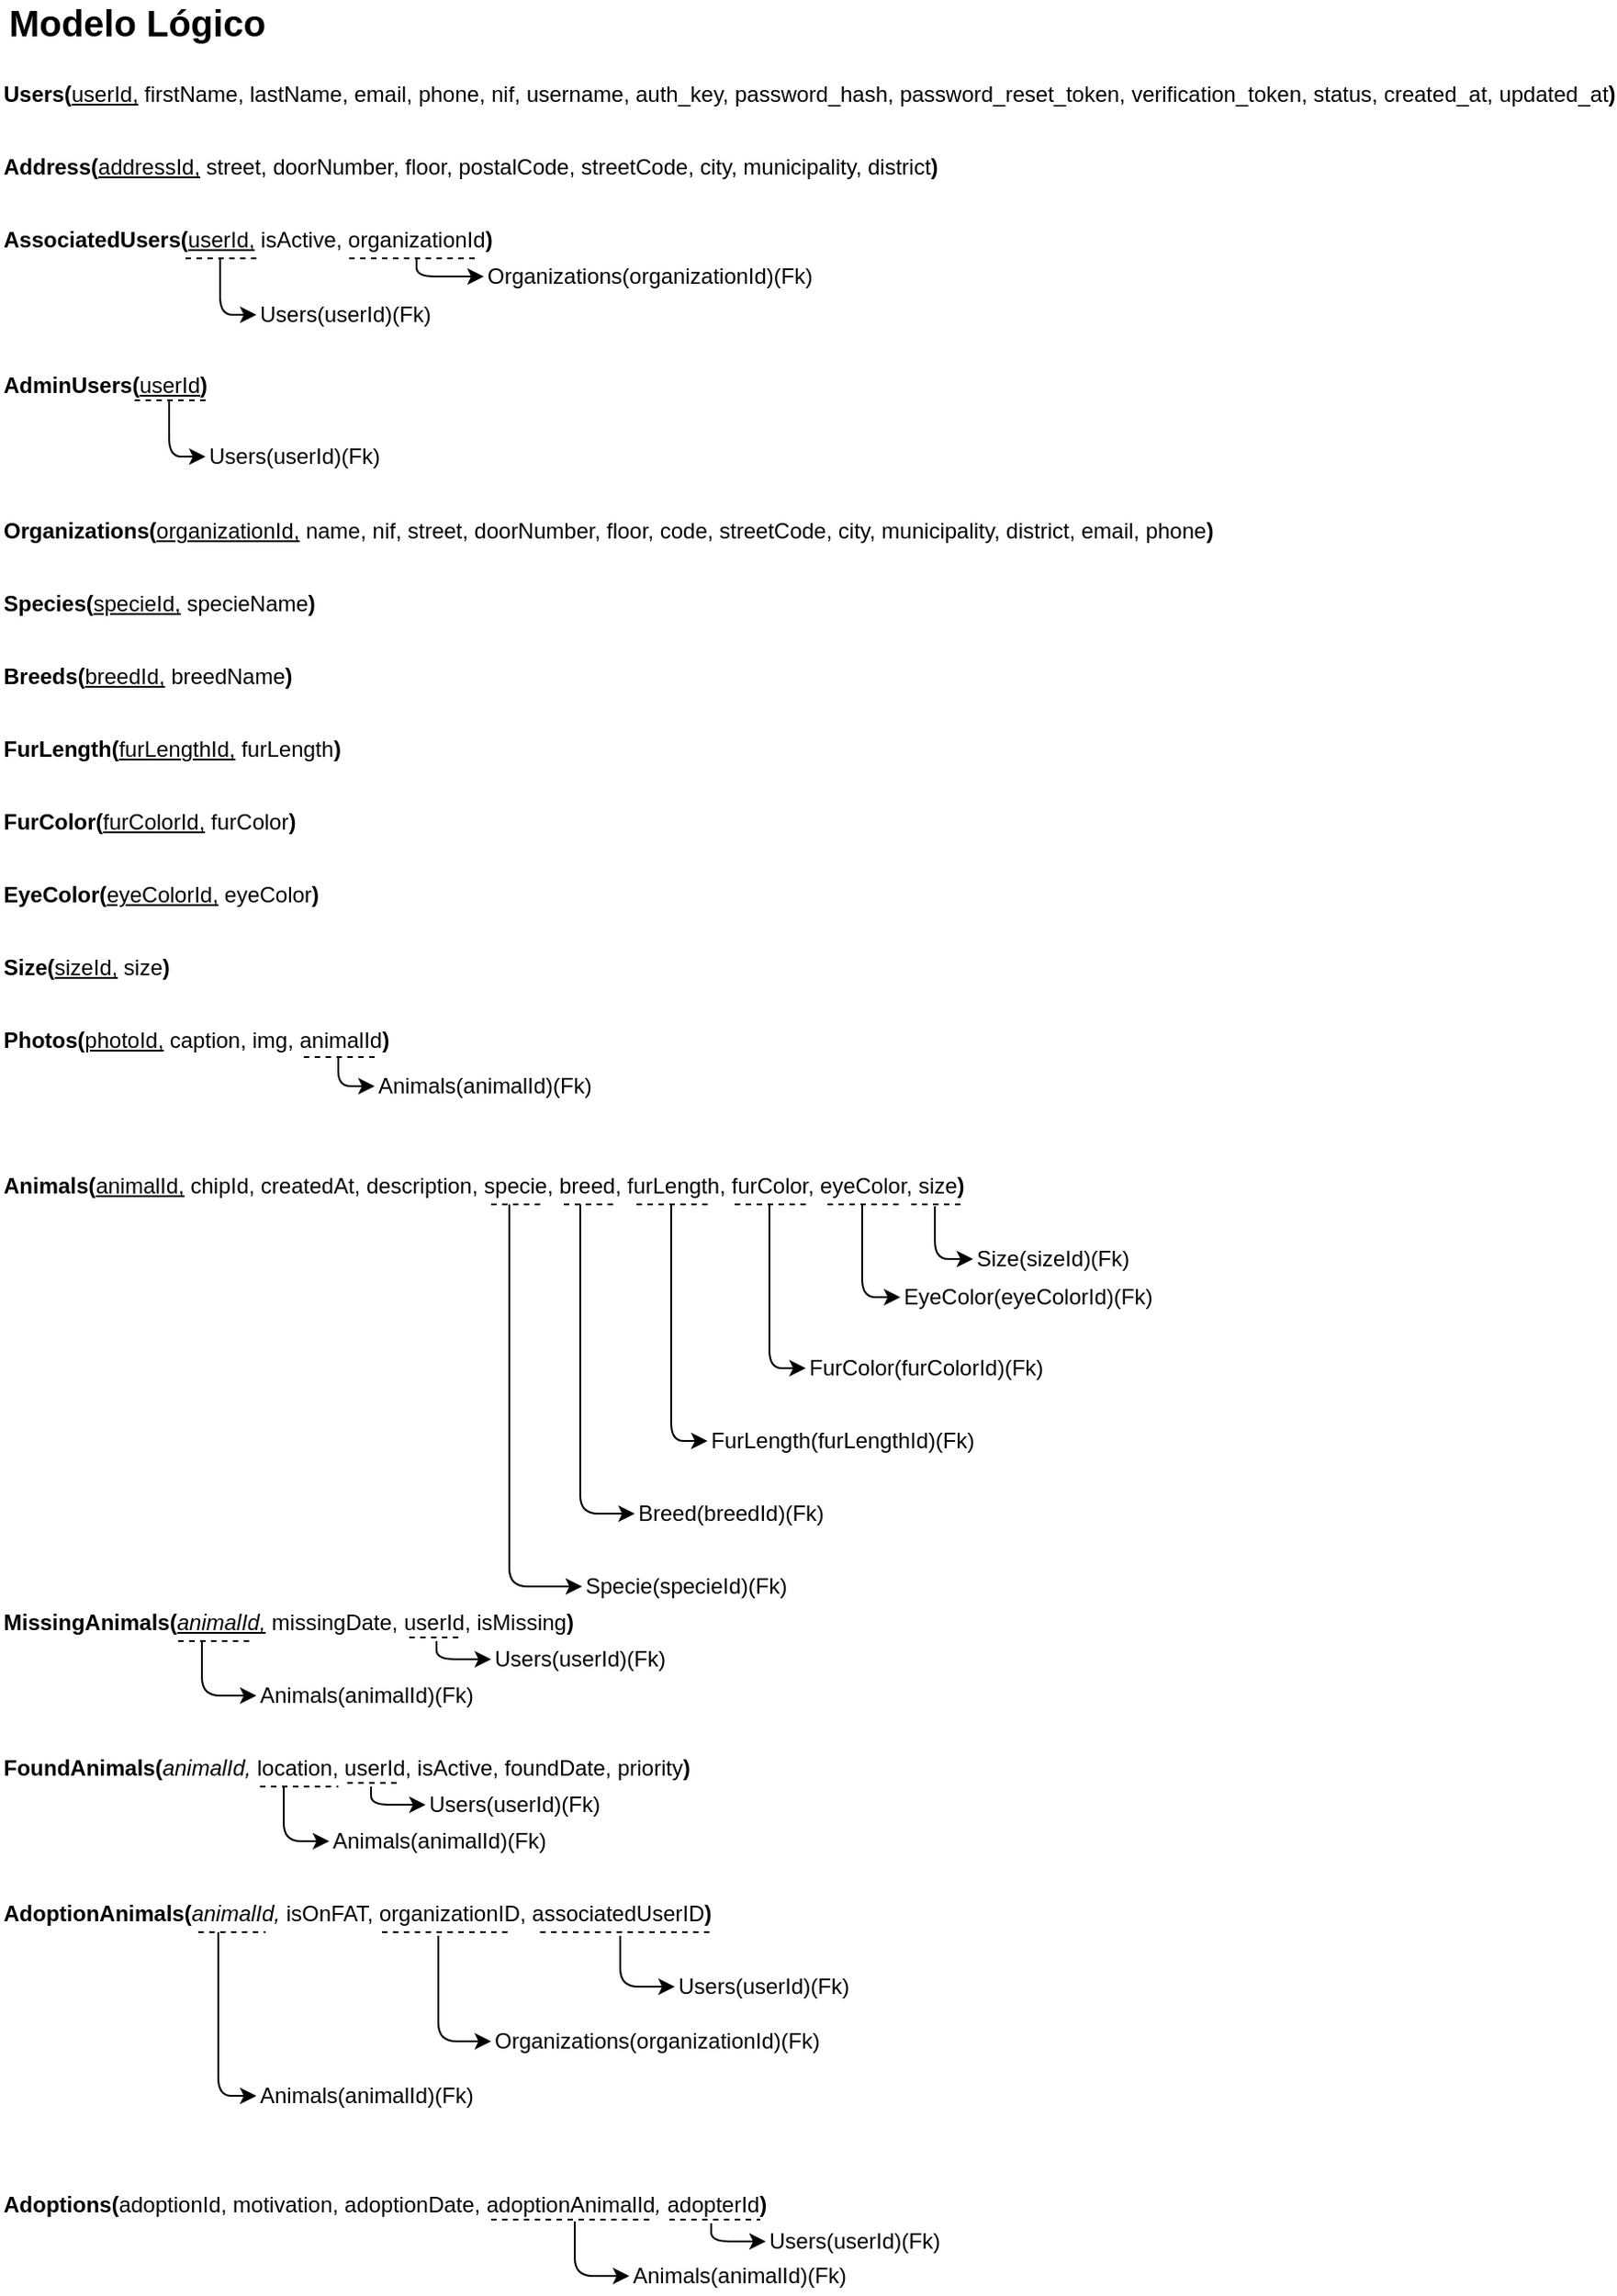 <mxfile version="13.8.6" type="github">
  <diagram id="GfHvBRDyiS6jTgqCynyz" name="Page-1">
    <mxGraphModel dx="1422" dy="776" grid="1" gridSize="10" guides="1" tooltips="1" connect="1" arrows="1" fold="1" page="1" pageScale="1" pageWidth="827" pageHeight="1169" math="0" shadow="0">
      <root>
        <mxCell id="0" />
        <mxCell id="1" parent="0" />
        <mxCell id="PWocoFGBxg9T5XWIW6W9-1" value="Modelo Lógico" style="text;html=1;strokeColor=none;fillColor=none;align=center;verticalAlign=middle;rounded=0;fontStyle=1;fontSize=20;" parent="1" vertex="1">
          <mxGeometry x="40" y="20" width="150" height="20" as="geometry" />
        </mxCell>
        <mxCell id="PWocoFGBxg9T5XWIW6W9-2" value="&lt;b&gt;Users(&lt;/b&gt;&lt;u&gt;userId,&lt;/u&gt;&amp;nbsp;firstName, lastName, email, phone, nif, username, auth_key, password_hash, password_reset_token, verification_token, status, created_at, updated_at&lt;b&gt;)&lt;/b&gt;" style="text;html=1;strokeColor=none;fillColor=none;align=left;verticalAlign=middle;rounded=0;" parent="1" vertex="1">
          <mxGeometry x="40" y="60" width="190" height="20" as="geometry" />
        </mxCell>
        <mxCell id="PWocoFGBxg9T5XWIW6W9-3" value="&lt;div&gt;&lt;b&gt;Organizations(&lt;/b&gt;&lt;u&gt;organizationId,&lt;/u&gt;&lt;span&gt;&amp;nbsp;name, nif, street, doorNumber, floor, code, streetCode, city, municipality, district, email, phone&lt;/span&gt;&lt;b&gt;)&lt;/b&gt;&lt;/div&gt;" style="text;html=1;strokeColor=none;fillColor=none;align=left;verticalAlign=middle;rounded=0;" parent="1" vertex="1">
          <mxGeometry x="40" y="300" width="40" height="20" as="geometry" />
        </mxCell>
        <mxCell id="PWocoFGBxg9T5XWIW6W9-4" value="&lt;b&gt;Animals(&lt;/b&gt;&lt;u&gt;animalId,&lt;/u&gt;&amp;nbsp;chipId, createdAt, description, specie, breed, furLength, furColor, eyeColor, size&lt;b&gt;)&lt;/b&gt;" style="text;html=1;strokeColor=none;fillColor=none;align=left;verticalAlign=middle;rounded=0;" parent="1" vertex="1">
          <mxGeometry x="40" y="660" width="40" height="20" as="geometry" />
        </mxCell>
        <mxCell id="PWocoFGBxg9T5XWIW6W9-9" value="" style="group" parent="1" vertex="1" connectable="0">
          <mxGeometry x="40" y="980" width="181" height="49" as="geometry" />
        </mxCell>
        <mxCell id="PWocoFGBxg9T5XWIW6W9-10" value="&lt;b&gt;FoundAnimals(&lt;/b&gt;&lt;i&gt;animalId,&lt;/i&gt;&amp;nbsp;location, userId, isActive, foundDate, priority&lt;b&gt;)&lt;/b&gt;" style="text;html=1;strokeColor=none;fillColor=none;align=left;verticalAlign=middle;rounded=0;" parent="PWocoFGBxg9T5XWIW6W9-9" vertex="1">
          <mxGeometry width="40" height="20" as="geometry" />
        </mxCell>
        <mxCell id="PWocoFGBxg9T5XWIW6W9-11" value="" style="endArrow=classic;html=1;edgeStyle=orthogonalEdgeStyle;entryX=0;entryY=0.5;entryDx=0;entryDy=0;" parent="PWocoFGBxg9T5XWIW6W9-9" target="PWocoFGBxg9T5XWIW6W9-17" edge="1">
          <mxGeometry width="50" height="50" relative="1" as="geometry">
            <mxPoint x="156" y="20" as="sourcePoint" />
            <mxPoint x="200" y="30" as="targetPoint" />
            <Array as="points">
              <mxPoint x="156" y="50" />
            </Array>
          </mxGeometry>
        </mxCell>
        <mxCell id="PWocoFGBxg9T5XWIW6W9-12" value="" style="endArrow=none;dashed=1;html=1;strokeWidth=1;" parent="PWocoFGBxg9T5XWIW6W9-9" edge="1">
          <mxGeometry width="50" height="50" relative="1" as="geometry">
            <mxPoint x="143" y="20" as="sourcePoint" />
            <mxPoint x="186" y="20" as="targetPoint" />
          </mxGeometry>
        </mxCell>
        <mxCell id="PWocoFGBxg9T5XWIW6W9-13" value="" style="group" parent="1" vertex="1" connectable="0">
          <mxGeometry x="40" y="1060" width="181" height="49" as="geometry" />
        </mxCell>
        <mxCell id="PWocoFGBxg9T5XWIW6W9-14" value="&lt;b&gt;AdoptionAnimals(&lt;/b&gt;&lt;i&gt;animalId,&lt;/i&gt;&amp;nbsp;isOnFAT, organizationID, associatedUserID&lt;b&gt;)&lt;/b&gt;" style="text;html=1;strokeColor=none;fillColor=none;align=left;verticalAlign=middle;rounded=0;" parent="PWocoFGBxg9T5XWIW6W9-13" vertex="1">
          <mxGeometry width="40" height="20" as="geometry" />
        </mxCell>
        <mxCell id="PWocoFGBxg9T5XWIW6W9-15" value="" style="endArrow=classic;html=1;edgeStyle=orthogonalEdgeStyle;entryX=0;entryY=0.5;entryDx=0;entryDy=0;" parent="PWocoFGBxg9T5XWIW6W9-13" target="PWocoFGBxg9T5XWIW6W9-25" edge="1">
          <mxGeometry width="50" height="50" relative="1" as="geometry">
            <mxPoint x="120" y="20" as="sourcePoint" />
            <mxPoint x="150" y="40" as="targetPoint" />
            <Array as="points">
              <mxPoint x="120" y="110" />
            </Array>
          </mxGeometry>
        </mxCell>
        <mxCell id="PWocoFGBxg9T5XWIW6W9-16" value="" style="endArrow=none;dashed=1;html=1;strokeWidth=1;" parent="PWocoFGBxg9T5XWIW6W9-13" edge="1">
          <mxGeometry width="50" height="50" relative="1" as="geometry">
            <mxPoint x="109" y="20" as="sourcePoint" />
            <mxPoint x="146" y="20" as="targetPoint" />
          </mxGeometry>
        </mxCell>
        <mxCell id="PWocoFGBxg9T5XWIW6W9-17" value="Animals(animalId)(Fk)" style="text;html=1;strokeColor=none;fillColor=none;align=left;verticalAlign=middle;rounded=0;" parent="1" vertex="1">
          <mxGeometry x="221" y="1020" width="40" height="20" as="geometry" />
        </mxCell>
        <mxCell id="PWocoFGBxg9T5XWIW6W9-18" value="" style="endArrow=none;dashed=1;html=1;strokeWidth=1;" parent="1" edge="1">
          <mxGeometry width="50" height="50" relative="1" as="geometry">
            <mxPoint x="265" y="918" as="sourcePoint" />
            <mxPoint x="295" y="918" as="targetPoint" />
          </mxGeometry>
        </mxCell>
        <mxCell id="PWocoFGBxg9T5XWIW6W9-19" value="" style="endArrow=classic;html=1;strokeWidth=1;entryX=0;entryY=0.5;entryDx=0;entryDy=0;" parent="1" target="PWocoFGBxg9T5XWIW6W9-8" edge="1">
          <mxGeometry width="50" height="50" relative="1" as="geometry">
            <mxPoint x="151" y="920" as="sourcePoint" />
            <mxPoint x="231" y="1020" as="targetPoint" />
            <Array as="points">
              <mxPoint x="151" y="950" />
            </Array>
          </mxGeometry>
        </mxCell>
        <mxCell id="PWocoFGBxg9T5XWIW6W9-20" value="" style="endArrow=classic;html=1;strokeWidth=1;entryX=0;entryY=0.5;entryDx=0;entryDy=0;" parent="1" edge="1">
          <mxGeometry width="50" height="50" relative="1" as="geometry">
            <mxPoint x="280" y="920" as="sourcePoint" />
            <mxPoint x="310" y="930" as="targetPoint" />
            <Array as="points">
              <mxPoint x="280" y="930" />
            </Array>
          </mxGeometry>
        </mxCell>
        <mxCell id="PWocoFGBxg9T5XWIW6W9-21" value="Users(userId)(Fk)" style="text;html=1;strokeColor=none;fillColor=none;align=left;verticalAlign=middle;rounded=0;" parent="1" vertex="1">
          <mxGeometry x="310" y="920" width="40" height="20" as="geometry" />
        </mxCell>
        <mxCell id="PWocoFGBxg9T5XWIW6W9-22" value="" style="endArrow=none;dashed=1;html=1;strokeWidth=1;" parent="1" edge="1">
          <mxGeometry width="50" height="50" relative="1" as="geometry">
            <mxPoint x="231" y="998" as="sourcePoint" />
            <mxPoint x="261" y="998" as="targetPoint" />
          </mxGeometry>
        </mxCell>
        <mxCell id="PWocoFGBxg9T5XWIW6W9-23" value="" style="endArrow=classic;html=1;strokeWidth=1;entryX=0;entryY=0.5;entryDx=0;entryDy=0;" parent="1" target="PWocoFGBxg9T5XWIW6W9-24" edge="1">
          <mxGeometry width="50" height="50" relative="1" as="geometry">
            <mxPoint x="244" y="1000" as="sourcePoint" />
            <mxPoint x="204" y="1100" as="targetPoint" />
            <Array as="points">
              <mxPoint x="244" y="1010" />
            </Array>
          </mxGeometry>
        </mxCell>
        <mxCell id="PWocoFGBxg9T5XWIW6W9-24" value="Users(userId)(Fk)" style="text;html=1;strokeColor=none;fillColor=none;align=left;verticalAlign=middle;rounded=0;" parent="1" vertex="1">
          <mxGeometry x="274" y="1000" width="40" height="20" as="geometry" />
        </mxCell>
        <mxCell id="PWocoFGBxg9T5XWIW6W9-25" value="Animals(animalId)(Fk)" style="text;html=1;strokeColor=none;fillColor=none;align=left;verticalAlign=middle;rounded=0;" parent="1" vertex="1">
          <mxGeometry x="181" y="1160" width="40" height="20" as="geometry" />
        </mxCell>
        <mxCell id="PWocoFGBxg9T5XWIW6W9-26" value="" style="endArrow=none;dashed=1;html=1;strokeWidth=1;" parent="1" edge="1">
          <mxGeometry width="50" height="50" relative="1" as="geometry">
            <mxPoint x="337" y="1080" as="sourcePoint" />
            <mxPoint x="430" y="1080" as="targetPoint" />
          </mxGeometry>
        </mxCell>
        <mxCell id="PWocoFGBxg9T5XWIW6W9-27" value="" style="endArrow=classic;html=1;strokeWidth=1;entryX=0;entryY=0.5;entryDx=0;entryDy=0;" parent="1" target="PWocoFGBxg9T5XWIW6W9-28" edge="1">
          <mxGeometry width="50" height="50" relative="1" as="geometry">
            <mxPoint x="381" y="1082" as="sourcePoint" />
            <mxPoint x="341" y="1182" as="targetPoint" />
            <Array as="points">
              <mxPoint x="381" y="1110" />
            </Array>
          </mxGeometry>
        </mxCell>
        <mxCell id="PWocoFGBxg9T5XWIW6W9-28" value="Users(userId)(Fk)" style="text;html=1;strokeColor=none;fillColor=none;align=left;verticalAlign=middle;rounded=0;" parent="1" vertex="1">
          <mxGeometry x="411" y="1100" width="40" height="20" as="geometry" />
        </mxCell>
        <mxCell id="PWocoFGBxg9T5XWIW6W9-29" value="" style="endArrow=none;dashed=1;html=1;strokeWidth=1;" parent="1" edge="1">
          <mxGeometry width="50" height="50" relative="1" as="geometry">
            <mxPoint x="250" y="1080" as="sourcePoint" />
            <mxPoint x="320" y="1080" as="targetPoint" />
          </mxGeometry>
        </mxCell>
        <mxCell id="PWocoFGBxg9T5XWIW6W9-30" value="" style="endArrow=classic;html=1;strokeWidth=1;entryX=0;entryY=0.5;entryDx=0;entryDy=0;" parent="1" target="PWocoFGBxg9T5XWIW6W9-31" edge="1">
          <mxGeometry width="50" height="50" relative="1" as="geometry">
            <mxPoint x="281" y="1082" as="sourcePoint" />
            <mxPoint x="241" y="1182" as="targetPoint" />
            <Array as="points">
              <mxPoint x="281" y="1140" />
            </Array>
          </mxGeometry>
        </mxCell>
        <mxCell id="PWocoFGBxg9T5XWIW6W9-31" value="Organizations(organizationId)(Fk)" style="text;html=1;strokeColor=none;fillColor=none;align=left;verticalAlign=middle;rounded=0;" parent="1" vertex="1">
          <mxGeometry x="310" y="1130" width="40" height="20" as="geometry" />
        </mxCell>
        <mxCell id="PWocoFGBxg9T5XWIW6W9-32" value="&lt;b&gt;AssociatedUsers(&lt;/b&gt;&lt;u&gt;userId,&lt;/u&gt;&amp;nbsp;isActive, organizationId&lt;b&gt;)&lt;/b&gt;" style="text;html=1;strokeColor=none;fillColor=none;align=left;verticalAlign=middle;rounded=0;" parent="1" vertex="1">
          <mxGeometry x="40" y="140" width="40" height="20" as="geometry" />
        </mxCell>
        <mxCell id="PWocoFGBxg9T5XWIW6W9-33" value="" style="endArrow=none;dashed=1;html=1;strokeWidth=1;" parent="1" edge="1">
          <mxGeometry width="50" height="50" relative="1" as="geometry">
            <mxPoint x="142" y="160" as="sourcePoint" />
            <mxPoint x="181" y="160" as="targetPoint" />
          </mxGeometry>
        </mxCell>
        <mxCell id="PWocoFGBxg9T5XWIW6W9-34" value="" style="endArrow=none;dashed=1;html=1;strokeWidth=1;" parent="1" edge="1">
          <mxGeometry width="50" height="50" relative="1" as="geometry">
            <mxPoint x="232" y="160" as="sourcePoint" />
            <mxPoint x="302" y="160" as="targetPoint" />
          </mxGeometry>
        </mxCell>
        <mxCell id="PWocoFGBxg9T5XWIW6W9-35" value="" style="endArrow=classic;html=1;strokeWidth=1;entryX=0;entryY=0.5;entryDx=0;entryDy=0;" parent="1" target="PWocoFGBxg9T5XWIW6W9-36" edge="1">
          <mxGeometry width="50" height="50" relative="1" as="geometry">
            <mxPoint x="161" y="160" as="sourcePoint" />
            <mxPoint x="151" y="190" as="targetPoint" />
            <Array as="points">
              <mxPoint x="161" y="191" />
            </Array>
          </mxGeometry>
        </mxCell>
        <mxCell id="PWocoFGBxg9T5XWIW6W9-36" value="Users(userId)(Fk)" style="text;html=1;strokeColor=none;fillColor=none;align=left;verticalAlign=middle;rounded=0;" parent="1" vertex="1">
          <mxGeometry x="181" y="181" width="40" height="20" as="geometry" />
        </mxCell>
        <mxCell id="PWocoFGBxg9T5XWIW6W9-37" value="Organizations(organizationId)(Fk)" style="text;html=1;strokeColor=none;fillColor=none;align=left;verticalAlign=middle;rounded=0;" parent="1" vertex="1">
          <mxGeometry x="306" y="160" width="40" height="20" as="geometry" />
        </mxCell>
        <mxCell id="PWocoFGBxg9T5XWIW6W9-38" value="" style="endArrow=classic;html=1;strokeWidth=1;entryX=0;entryY=0.5;entryDx=0;entryDy=0;" parent="1" target="PWocoFGBxg9T5XWIW6W9-37" edge="1">
          <mxGeometry width="50" height="50" relative="1" as="geometry">
            <mxPoint x="269" y="160" as="sourcePoint" />
            <mxPoint x="269" y="60" as="targetPoint" />
            <Array as="points">
              <mxPoint x="269" y="170" />
            </Array>
          </mxGeometry>
        </mxCell>
        <mxCell id="PWocoFGBxg9T5XWIW6W9-43" value="" style="endArrow=none;dashed=1;html=1;strokeWidth=1;" parent="1" edge="1">
          <mxGeometry width="50" height="50" relative="1" as="geometry">
            <mxPoint x="310" y="680" as="sourcePoint" />
            <mxPoint x="340" y="680" as="targetPoint" />
          </mxGeometry>
        </mxCell>
        <mxCell id="PWocoFGBxg9T5XWIW6W9-44" value="" style="endArrow=classic;html=1;strokeWidth=1;entryX=0;entryY=0.5;entryDx=0;entryDy=0;" parent="1" target="PWocoFGBxg9T5XWIW6W9-45" edge="1">
          <mxGeometry width="50" height="50" relative="1" as="geometry">
            <mxPoint x="320" y="680" as="sourcePoint" />
            <mxPoint x="310" y="710" as="targetPoint" />
            <Array as="points">
              <mxPoint x="320" y="890" />
            </Array>
          </mxGeometry>
        </mxCell>
        <mxCell id="PWocoFGBxg9T5XWIW6W9-45" value="Specie(specieId)(Fk)" style="text;html=1;strokeColor=none;fillColor=none;align=left;verticalAlign=middle;rounded=0;" parent="1" vertex="1">
          <mxGeometry x="360" y="880" width="40" height="20" as="geometry" />
        </mxCell>
        <mxCell id="PWocoFGBxg9T5XWIW6W9-46" value="" style="endArrow=none;dashed=1;html=1;strokeWidth=1;" parent="1" edge="1">
          <mxGeometry width="50" height="50" relative="1" as="geometry">
            <mxPoint x="350" y="680" as="sourcePoint" />
            <mxPoint x="380" y="680" as="targetPoint" />
          </mxGeometry>
        </mxCell>
        <mxCell id="PWocoFGBxg9T5XWIW6W9-47" value="" style="endArrow=classic;html=1;strokeWidth=1;entryX=0;entryY=0.5;entryDx=0;entryDy=0;" parent="1" target="PWocoFGBxg9T5XWIW6W9-48" edge="1">
          <mxGeometry width="50" height="50" relative="1" as="geometry">
            <mxPoint x="359" y="680" as="sourcePoint" />
            <mxPoint x="349" y="780" as="targetPoint" />
            <Array as="points">
              <mxPoint x="359" y="781" />
              <mxPoint x="359" y="850" />
            </Array>
          </mxGeometry>
        </mxCell>
        <mxCell id="PWocoFGBxg9T5XWIW6W9-48" value="Breed(breedId)(Fk)" style="text;html=1;strokeColor=none;fillColor=none;align=left;verticalAlign=middle;rounded=0;" parent="1" vertex="1">
          <mxGeometry x="389" y="840" width="40" height="20" as="geometry" />
        </mxCell>
        <mxCell id="PWocoFGBxg9T5XWIW6W9-49" value="" style="endArrow=none;dashed=1;html=1;strokeWidth=1;" parent="1" edge="1">
          <mxGeometry width="50" height="50" relative="1" as="geometry">
            <mxPoint x="390" y="680" as="sourcePoint" />
            <mxPoint x="430" y="680" as="targetPoint" />
          </mxGeometry>
        </mxCell>
        <mxCell id="PWocoFGBxg9T5XWIW6W9-50" value="" style="endArrow=classic;html=1;strokeWidth=1;entryX=0;entryY=0.5;entryDx=0;entryDy=0;" parent="1" target="PWocoFGBxg9T5XWIW6W9-51" edge="1">
          <mxGeometry width="50" height="50" relative="1" as="geometry">
            <mxPoint x="409" y="680" as="sourcePoint" />
            <mxPoint x="399" y="710" as="targetPoint" />
            <Array as="points">
              <mxPoint x="409" y="810" />
            </Array>
          </mxGeometry>
        </mxCell>
        <mxCell id="PWocoFGBxg9T5XWIW6W9-51" value="FurLength(furLengthId)(Fk)" style="text;html=1;strokeColor=none;fillColor=none;align=left;verticalAlign=middle;rounded=0;" parent="1" vertex="1">
          <mxGeometry x="429" y="800" width="40" height="20" as="geometry" />
        </mxCell>
        <mxCell id="PWocoFGBxg9T5XWIW6W9-54" value="" style="endArrow=none;dashed=1;html=1;strokeWidth=1;" parent="1" edge="1">
          <mxGeometry width="50" height="50" relative="1" as="geometry">
            <mxPoint x="444" y="680" as="sourcePoint" />
            <mxPoint x="483" y="680" as="targetPoint" />
          </mxGeometry>
        </mxCell>
        <mxCell id="PWocoFGBxg9T5XWIW6W9-55" value="" style="endArrow=classic;html=1;strokeWidth=1;entryX=0;entryY=0.5;entryDx=0;entryDy=0;" parent="1" target="PWocoFGBxg9T5XWIW6W9-56" edge="1">
          <mxGeometry width="50" height="50" relative="1" as="geometry">
            <mxPoint x="463" y="680" as="sourcePoint" />
            <mxPoint x="453" y="710" as="targetPoint" />
            <Array as="points">
              <mxPoint x="463" y="770" />
            </Array>
          </mxGeometry>
        </mxCell>
        <mxCell id="PWocoFGBxg9T5XWIW6W9-56" value="FurColor(furColorId)(Fk)" style="text;html=1;strokeColor=none;fillColor=none;align=left;verticalAlign=middle;rounded=0;" parent="1" vertex="1">
          <mxGeometry x="483" y="760" width="40" height="20" as="geometry" />
        </mxCell>
        <mxCell id="PWocoFGBxg9T5XWIW6W9-57" value="" style="endArrow=none;dashed=1;html=1;strokeWidth=1;" parent="1" edge="1">
          <mxGeometry width="50" height="50" relative="1" as="geometry">
            <mxPoint x="495" y="680" as="sourcePoint" />
            <mxPoint x="534" y="680" as="targetPoint" />
          </mxGeometry>
        </mxCell>
        <mxCell id="PWocoFGBxg9T5XWIW6W9-58" value="" style="endArrow=classic;html=1;strokeWidth=1;entryX=0;entryY=0.5;entryDx=0;entryDy=0;" parent="1" target="PWocoFGBxg9T5XWIW6W9-59" edge="1">
          <mxGeometry width="50" height="50" relative="1" as="geometry">
            <mxPoint x="514" y="680" as="sourcePoint" />
            <mxPoint x="504" y="710" as="targetPoint" />
            <Array as="points">
              <mxPoint x="514" y="731" />
            </Array>
          </mxGeometry>
        </mxCell>
        <mxCell id="PWocoFGBxg9T5XWIW6W9-59" value="EyeColor(eyeColorId)(Fk)" style="text;html=1;strokeColor=none;fillColor=none;align=left;verticalAlign=middle;rounded=0;" parent="1" vertex="1">
          <mxGeometry x="535" y="721" width="40" height="20" as="geometry" />
        </mxCell>
        <mxCell id="PWocoFGBxg9T5XWIW6W9-68" value="&lt;b&gt;AdminUsers(&lt;/b&gt;&lt;u&gt;userId&lt;/u&gt;&lt;b&gt;)&lt;/b&gt;" style="text;html=1;strokeColor=none;fillColor=none;align=left;verticalAlign=middle;rounded=0;" parent="1" vertex="1">
          <mxGeometry x="40" y="220" width="40" height="20" as="geometry" />
        </mxCell>
        <mxCell id="PWocoFGBxg9T5XWIW6W9-69" value="" style="endArrow=none;dashed=1;html=1;strokeWidth=1;" parent="1" edge="1">
          <mxGeometry width="50" height="50" relative="1" as="geometry">
            <mxPoint x="114" y="238" as="sourcePoint" />
            <mxPoint x="153" y="238" as="targetPoint" />
          </mxGeometry>
        </mxCell>
        <mxCell id="PWocoFGBxg9T5XWIW6W9-70" value="" style="endArrow=classic;html=1;strokeWidth=1;entryX=0;entryY=0.5;entryDx=0;entryDy=0;" parent="1" target="PWocoFGBxg9T5XWIW6W9-71" edge="1">
          <mxGeometry width="50" height="50" relative="1" as="geometry">
            <mxPoint x="133" y="238" as="sourcePoint" />
            <mxPoint x="123" y="268" as="targetPoint" />
            <Array as="points">
              <mxPoint x="133" y="269" />
            </Array>
          </mxGeometry>
        </mxCell>
        <mxCell id="PWocoFGBxg9T5XWIW6W9-71" value="Users(userId)(Fk)" style="text;html=1;strokeColor=none;fillColor=none;align=left;verticalAlign=middle;rounded=0;" parent="1" vertex="1">
          <mxGeometry x="153" y="259" width="40" height="20" as="geometry" />
        </mxCell>
        <mxCell id="PWocoFGBxg9T5XWIW6W9-85" value="&lt;b&gt;Species(&lt;/b&gt;&lt;u&gt;specieId,&lt;/u&gt;&amp;nbsp;specieName&lt;b&gt;)&lt;/b&gt;" style="text;html=1;strokeColor=none;fillColor=none;align=left;verticalAlign=middle;rounded=0;" parent="1" vertex="1">
          <mxGeometry x="40" y="340" width="40" height="20" as="geometry" />
        </mxCell>
        <mxCell id="PWocoFGBxg9T5XWIW6W9-89" value="&lt;b&gt;Breeds(&lt;/b&gt;&lt;u&gt;breedId,&lt;/u&gt;&amp;nbsp;breedName&lt;b&gt;)&lt;/b&gt;" style="text;html=1;strokeColor=none;fillColor=none;align=left;verticalAlign=middle;rounded=0;" parent="1" vertex="1">
          <mxGeometry x="40" y="380" width="40" height="20" as="geometry" />
        </mxCell>
        <mxCell id="PWocoFGBxg9T5XWIW6W9-90" value="&lt;b&gt;FurLength(&lt;/b&gt;&lt;u&gt;furLengthId,&lt;/u&gt;&amp;nbsp;furLength&lt;b&gt;)&lt;/b&gt;" style="text;html=1;strokeColor=none;fillColor=none;align=left;verticalAlign=middle;rounded=0;" parent="1" vertex="1">
          <mxGeometry x="40" y="420" width="40" height="20" as="geometry" />
        </mxCell>
        <mxCell id="PWocoFGBxg9T5XWIW6W9-91" value="&lt;b&gt;FurColor(&lt;/b&gt;&lt;u&gt;furColorId,&lt;/u&gt;&amp;nbsp;furColor&lt;b&gt;)&lt;/b&gt;" style="text;html=1;strokeColor=none;fillColor=none;align=left;verticalAlign=middle;rounded=0;" parent="1" vertex="1">
          <mxGeometry x="40" y="460" width="40" height="20" as="geometry" />
        </mxCell>
        <mxCell id="PWocoFGBxg9T5XWIW6W9-92" value="&lt;b&gt;EyeColor(&lt;/b&gt;&lt;u&gt;eyeColorId,&lt;/u&gt;&amp;nbsp;eyeColor&lt;b&gt;)&lt;/b&gt;" style="text;html=1;strokeColor=none;fillColor=none;align=left;verticalAlign=middle;rounded=0;" parent="1" vertex="1">
          <mxGeometry x="40" y="500" width="40" height="20" as="geometry" />
        </mxCell>
        <mxCell id="PWocoFGBxg9T5XWIW6W9-93" value="&lt;b&gt;Size(&lt;/b&gt;&lt;u&gt;sizeId,&lt;/u&gt;&amp;nbsp;size&lt;b&gt;)&lt;/b&gt;" style="text;html=1;strokeColor=none;fillColor=none;align=left;verticalAlign=middle;rounded=0;" parent="1" vertex="1">
          <mxGeometry x="40" y="540" width="40" height="20" as="geometry" />
        </mxCell>
        <mxCell id="PWocoFGBxg9T5XWIW6W9-94" value="&lt;b&gt;Photos(&lt;/b&gt;&lt;u&gt;photoId,&lt;/u&gt;&amp;nbsp;caption, img, animalId&lt;b&gt;)&lt;/b&gt;" style="text;html=1;strokeColor=none;fillColor=none;align=left;verticalAlign=middle;rounded=0;" parent="1" vertex="1">
          <mxGeometry x="40" y="580" width="40" height="20" as="geometry" />
        </mxCell>
        <mxCell id="PWocoFGBxg9T5XWIW6W9-95" value="" style="endArrow=none;dashed=1;html=1;strokeWidth=1;" parent="1" edge="1">
          <mxGeometry width="50" height="50" relative="1" as="geometry">
            <mxPoint x="541" y="680" as="sourcePoint" />
            <mxPoint x="570" y="680" as="targetPoint" />
          </mxGeometry>
        </mxCell>
        <mxCell id="PWocoFGBxg9T5XWIW6W9-96" value="" style="endArrow=classic;html=1;strokeWidth=1;entryX=0;entryY=0.5;entryDx=0;entryDy=0;" parent="1" target="PWocoFGBxg9T5XWIW6W9-97" edge="1">
          <mxGeometry width="50" height="50" relative="1" as="geometry">
            <mxPoint x="554" y="681" as="sourcePoint" />
            <mxPoint x="544" y="711" as="targetPoint" />
            <Array as="points">
              <mxPoint x="554" y="710" />
            </Array>
          </mxGeometry>
        </mxCell>
        <mxCell id="PWocoFGBxg9T5XWIW6W9-97" value="Size(sizeId)(Fk)" style="text;html=1;strokeColor=none;fillColor=none;align=left;verticalAlign=middle;rounded=0;" parent="1" vertex="1">
          <mxGeometry x="575" y="700" width="40" height="20" as="geometry" />
        </mxCell>
        <mxCell id="PWocoFGBxg9T5XWIW6W9-6" value="&lt;b&gt;MissingAnimals(&lt;/b&gt;&lt;i&gt;&lt;u&gt;animalId,&lt;/u&gt;&amp;nbsp;&lt;/i&gt;missingDate, userId, isMissing&lt;b&gt;)&lt;/b&gt;" style="text;html=1;strokeColor=none;fillColor=none;align=left;verticalAlign=middle;rounded=0;" parent="1" vertex="1">
          <mxGeometry x="40" y="900" width="40" height="20" as="geometry" />
        </mxCell>
        <mxCell id="PWocoFGBxg9T5XWIW6W9-7" value="" style="endArrow=none;dashed=1;html=1;strokeWidth=1;" parent="1" edge="1">
          <mxGeometry x="40" y="900" width="50" height="50" as="geometry">
            <mxPoint x="138" y="920" as="sourcePoint" />
            <mxPoint x="180" y="920" as="targetPoint" />
          </mxGeometry>
        </mxCell>
        <mxCell id="PWocoFGBxg9T5XWIW6W9-8" value="Animals(animalId)(Fk)" style="text;html=1;strokeColor=none;fillColor=none;align=left;verticalAlign=middle;rounded=0;" parent="1" vertex="1">
          <mxGeometry x="181" y="940" width="40" height="20" as="geometry" />
        </mxCell>
        <mxCell id="5tncFmEeMktKya2R_u3N-8" value="" style="endArrow=classic;html=1;strokeWidth=1;entryX=0;entryY=0.5;entryDx=0;entryDy=0;" parent="1" target="5tncFmEeMktKya2R_u3N-10" edge="1">
          <mxGeometry width="50" height="50" relative="1" as="geometry">
            <mxPoint x="226" y="599" as="sourcePoint" />
            <mxPoint x="306" y="699" as="targetPoint" />
            <Array as="points">
              <mxPoint x="226" y="615" />
            </Array>
          </mxGeometry>
        </mxCell>
        <mxCell id="5tncFmEeMktKya2R_u3N-9" value="" style="endArrow=none;dashed=1;html=1;strokeWidth=1;" parent="1" edge="1">
          <mxGeometry x="109" y="579" width="50" height="50" as="geometry">
            <mxPoint x="207" y="599" as="sourcePoint" />
            <mxPoint x="249" y="599" as="targetPoint" />
          </mxGeometry>
        </mxCell>
        <mxCell id="5tncFmEeMktKya2R_u3N-10" value="Animals(animalId)(Fk)" style="text;html=1;strokeColor=none;fillColor=none;align=left;verticalAlign=middle;rounded=0;" parent="1" vertex="1">
          <mxGeometry x="246" y="605" width="40" height="20" as="geometry" />
        </mxCell>
        <mxCell id="4RUtX9jEPZVwRdxin6sf-4" value="" style="endArrow=none;dashed=1;html=1;strokeWidth=1;" parent="1" edge="1">
          <mxGeometry width="50" height="50" relative="1" as="geometry">
            <mxPoint x="408" y="1238" as="sourcePoint" />
            <mxPoint x="458" y="1238" as="targetPoint" />
          </mxGeometry>
        </mxCell>
        <mxCell id="4RUtX9jEPZVwRdxin6sf-5" value="" style="endArrow=classic;html=1;strokeWidth=1;entryX=0;entryY=0.5;entryDx=0;entryDy=0;" parent="1" target="4RUtX9jEPZVwRdxin6sf-10" edge="1">
          <mxGeometry width="50" height="50" relative="1" as="geometry">
            <mxPoint x="356" y="1239" as="sourcePoint" />
            <mxPoint x="436" y="1339" as="targetPoint" />
            <Array as="points">
              <mxPoint x="356" y="1269" />
            </Array>
          </mxGeometry>
        </mxCell>
        <mxCell id="4RUtX9jEPZVwRdxin6sf-6" value="" style="endArrow=classic;html=1;strokeWidth=1;entryX=0;entryY=0.5;entryDx=0;entryDy=0;" parent="1" edge="1">
          <mxGeometry width="50" height="50" relative="1" as="geometry">
            <mxPoint x="431" y="1240" as="sourcePoint" />
            <mxPoint x="461" y="1250" as="targetPoint" />
            <Array as="points">
              <mxPoint x="431" y="1250" />
            </Array>
          </mxGeometry>
        </mxCell>
        <mxCell id="4RUtX9jEPZVwRdxin6sf-7" value="Users(userId)(Fk)" style="text;html=1;strokeColor=none;fillColor=none;align=left;verticalAlign=middle;rounded=0;" parent="1" vertex="1">
          <mxGeometry x="461" y="1240" width="40" height="20" as="geometry" />
        </mxCell>
        <mxCell id="4RUtX9jEPZVwRdxin6sf-8" value="&lt;b&gt;Adoptions(&lt;/b&gt;adoptionId, motivation, adoptionDate, adoptionAnimalId&lt;i&gt;,&lt;/i&gt;&amp;nbsp;adopterId&lt;b&gt;)&lt;/b&gt;" style="text;html=1;strokeColor=none;fillColor=none;align=left;verticalAlign=middle;rounded=0;" parent="1" vertex="1">
          <mxGeometry x="40" y="1220" width="40" height="20" as="geometry" />
        </mxCell>
        <mxCell id="4RUtX9jEPZVwRdxin6sf-9" value="" style="endArrow=none;dashed=1;html=1;strokeWidth=1;" parent="1" edge="1">
          <mxGeometry x="238" y="1218" width="50" height="50" as="geometry">
            <mxPoint x="310" y="1238" as="sourcePoint" />
            <mxPoint x="400" y="1238" as="targetPoint" />
          </mxGeometry>
        </mxCell>
        <mxCell id="4RUtX9jEPZVwRdxin6sf-10" value="Animals(animalId)(Fk)" style="text;html=1;strokeColor=none;fillColor=none;align=left;verticalAlign=middle;rounded=0;" parent="1" vertex="1">
          <mxGeometry x="386" y="1259" width="40" height="20" as="geometry" />
        </mxCell>
        <mxCell id="l584vV5ltPtXUA7knLE--1" value="&lt;b&gt;Address(&lt;/b&gt;&lt;u&gt;addressId,&lt;/u&gt;&amp;nbsp;street, doorNumber, floor, postalCode, streetCode, city, municipality, district&lt;b&gt;)&lt;/b&gt;" style="text;html=1;strokeColor=none;fillColor=none;align=left;verticalAlign=middle;rounded=0;" vertex="1" parent="1">
          <mxGeometry x="40" y="100" width="190" height="20" as="geometry" />
        </mxCell>
      </root>
    </mxGraphModel>
  </diagram>
</mxfile>
